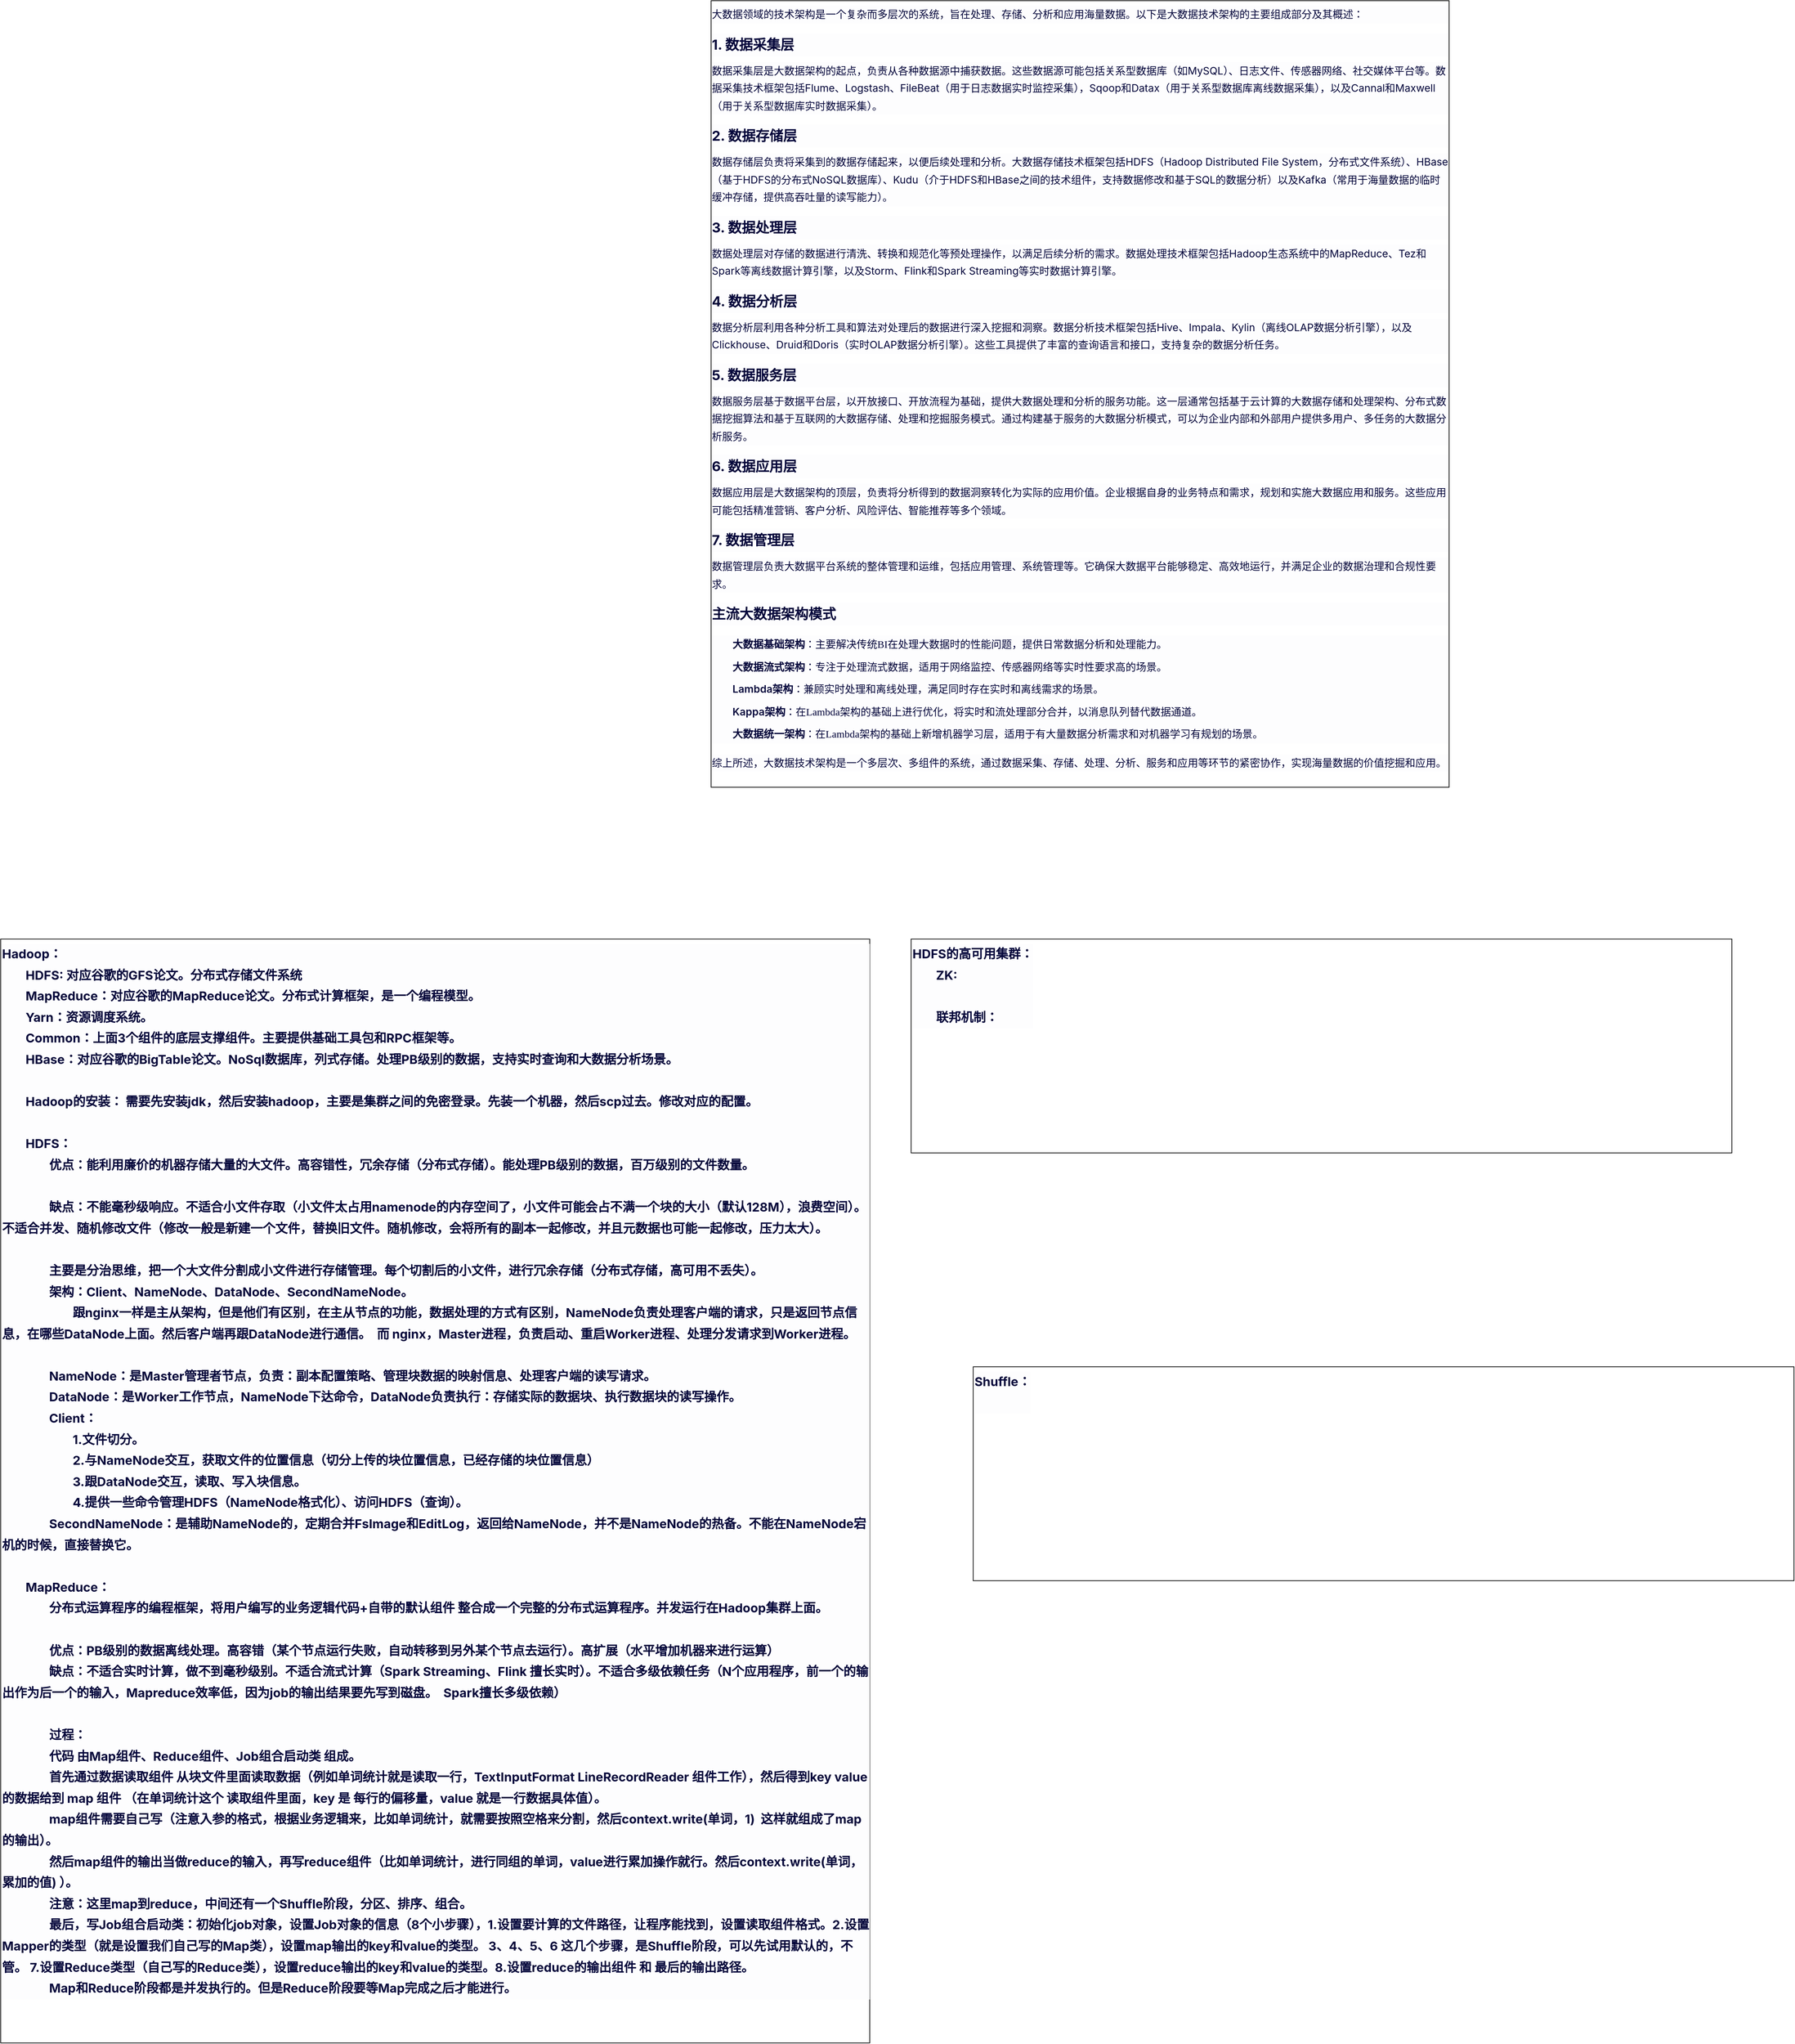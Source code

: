 <mxfile version="24.7.17">
  <diagram name="第 1 页" id="0rBMnEKZB1DXvPbBf1BA">
    <mxGraphModel dx="3703" dy="3404" grid="1" gridSize="10" guides="1" tooltips="1" connect="1" arrows="1" fold="1" page="1" pageScale="1" pageWidth="827" pageHeight="1169" math="0" shadow="0">
      <root>
        <mxCell id="0" />
        <mxCell id="1" parent="0" />
        <mxCell id="NmOkNvaQo3KXby8hcS97-1" value="HDFS、MapReduce、Hive、HBase的架构图、分布式架构" style="text;html=1;align=center;verticalAlign=middle;resizable=0;points=[];autosize=1;strokeColor=none;fillColor=none;" parent="1" vertex="1">
          <mxGeometry x="190" y="70" width="340" height="30" as="geometry" />
        </mxCell>
        <mxCell id="yQJ1g31yH6Kp3nqRSnxD-1" value="&lt;p style=&quot;box-sizing: border-box; padding: 0px; -webkit-font-smoothing: antialiased; list-style: none; margin: 0px; scrollbar-width: none; font-family: -apple-system, BlinkMacSystemFont, &amp;quot;Segoe UI&amp;quot;, Roboto, Ubuntu, &amp;quot;Helvetica Neue&amp;quot;, Helvetica, Arial, &amp;quot;PingFang SC&amp;quot;, &amp;quot;Hiragino Sans GB&amp;quot;, &amp;quot;Microsoft YaHei UI&amp;quot;, &amp;quot;Microsoft YaHei&amp;quot;, &amp;quot;Source Han Sans CN&amp;quot;, sans-serif, &amp;quot;Apple Color Emoji&amp;quot;, &amp;quot;Segoe UI Emoji&amp;quot;; font-size: 15px; line-height: 1.7; color: rgb(5, 7, 59); text-align: start; background-color: rgb(253, 253, 254);&quot; id=&quot;&quot;&gt;大数据领域的技术架构是一个复杂而多层次的系统，旨在处理、存储、分析和应用海量数据。以下是大数据技术架构的主要组成部分及其概述：&lt;/p&gt;&lt;h3 style=&quot;box-sizing: border-box; padding: 0px; -webkit-font-smoothing: antialiased; list-style: none; margin: 14px 0px 8px; scrollbar-width: none; font-family: -apple-system, BlinkMacSystemFont, &amp;quot;Segoe UI&amp;quot;, Roboto, Ubuntu, &amp;quot;Helvetica Neue&amp;quot;, Helvetica, Arial, &amp;quot;PingFang SC&amp;quot;, &amp;quot;Hiragino Sans GB&amp;quot;, &amp;quot;Microsoft YaHei UI&amp;quot;, &amp;quot;Microsoft YaHei&amp;quot;, &amp;quot;Source Han Sans CN&amp;quot;, sans-serif, &amp;quot;Apple Color Emoji&amp;quot;, &amp;quot;Segoe UI Emoji&amp;quot;; color: rgb(5, 7, 59); font-size: 20px; border: none; line-height: 1.7; text-align: start; background-color: rgb(253, 253, 254);&quot;&gt;1. 数据采集层&lt;/h3&gt;&lt;p style=&quot;box-sizing: border-box; padding: 0px; -webkit-font-smoothing: antialiased; list-style: none; margin: 0px; scrollbar-width: none; font-family: -apple-system, BlinkMacSystemFont, &amp;quot;Segoe UI&amp;quot;, Roboto, Ubuntu, &amp;quot;Helvetica Neue&amp;quot;, Helvetica, Arial, &amp;quot;PingFang SC&amp;quot;, &amp;quot;Hiragino Sans GB&amp;quot;, &amp;quot;Microsoft YaHei UI&amp;quot;, &amp;quot;Microsoft YaHei&amp;quot;, &amp;quot;Source Han Sans CN&amp;quot;, sans-serif, &amp;quot;Apple Color Emoji&amp;quot;, &amp;quot;Segoe UI Emoji&amp;quot;; font-size: 15px; line-height: 1.7; color: rgb(5, 7, 59); text-align: start; background-color: rgb(253, 253, 254);&quot; id=&quot;&quot;&gt;数据采集层是大数据架构的起点，负责从各种数据源中捕获数据。这些数据源可能包括关系型数据库（如MySQL）、日志文件、传感器网络、社交媒体平台等。数据采集技术框架包括Flume、Logstash、FileBeat（用于日志数据实时监控采集），Sqoop和Datax（用于关系型数据库离线数据采集），以及Cannal和Maxwell（用于关系型数据库实时数据采集）。&lt;/p&gt;&lt;h3 style=&quot;box-sizing: border-box; padding: 0px; -webkit-font-smoothing: antialiased; list-style: none; margin: 14px 0px 8px; scrollbar-width: none; font-family: -apple-system, BlinkMacSystemFont, &amp;quot;Segoe UI&amp;quot;, Roboto, Ubuntu, &amp;quot;Helvetica Neue&amp;quot;, Helvetica, Arial, &amp;quot;PingFang SC&amp;quot;, &amp;quot;Hiragino Sans GB&amp;quot;, &amp;quot;Microsoft YaHei UI&amp;quot;, &amp;quot;Microsoft YaHei&amp;quot;, &amp;quot;Source Han Sans CN&amp;quot;, sans-serif, &amp;quot;Apple Color Emoji&amp;quot;, &amp;quot;Segoe UI Emoji&amp;quot;; color: rgb(5, 7, 59); font-size: 20px; border: none; line-height: 1.7; text-align: start; background-color: rgb(253, 253, 254);&quot;&gt;2. 数据存储层&lt;/h3&gt;&lt;p style=&quot;box-sizing: border-box; padding: 0px; -webkit-font-smoothing: antialiased; list-style: none; margin: 0px; scrollbar-width: none; font-family: -apple-system, BlinkMacSystemFont, &amp;quot;Segoe UI&amp;quot;, Roboto, Ubuntu, &amp;quot;Helvetica Neue&amp;quot;, Helvetica, Arial, &amp;quot;PingFang SC&amp;quot;, &amp;quot;Hiragino Sans GB&amp;quot;, &amp;quot;Microsoft YaHei UI&amp;quot;, &amp;quot;Microsoft YaHei&amp;quot;, &amp;quot;Source Han Sans CN&amp;quot;, sans-serif, &amp;quot;Apple Color Emoji&amp;quot;, &amp;quot;Segoe UI Emoji&amp;quot;; font-size: 15px; line-height: 1.7; color: rgb(5, 7, 59); text-align: start; background-color: rgb(253, 253, 254);&quot; id=&quot;&quot;&gt;数据存储层负责将采集到的数据存储起来，以便后续处理和分析。大数据存储技术框架包括HDFS（Hadoop Distributed File System，分布式文件系统）、HBase（基于HDFS的分布式NoSQL数据库）、Kudu（介于HDFS和HBase之间的技术组件，支持数据修改和基于SQL的数据分析）以及Kafka（常用于海量数据的临时缓冲存储，提供高吞吐量的读写能力）。&lt;/p&gt;&lt;h3 style=&quot;box-sizing: border-box; padding: 0px; -webkit-font-smoothing: antialiased; list-style: none; margin: 14px 0px 8px; scrollbar-width: none; font-family: -apple-system, BlinkMacSystemFont, &amp;quot;Segoe UI&amp;quot;, Roboto, Ubuntu, &amp;quot;Helvetica Neue&amp;quot;, Helvetica, Arial, &amp;quot;PingFang SC&amp;quot;, &amp;quot;Hiragino Sans GB&amp;quot;, &amp;quot;Microsoft YaHei UI&amp;quot;, &amp;quot;Microsoft YaHei&amp;quot;, &amp;quot;Source Han Sans CN&amp;quot;, sans-serif, &amp;quot;Apple Color Emoji&amp;quot;, &amp;quot;Segoe UI Emoji&amp;quot;; color: rgb(5, 7, 59); font-size: 20px; border: none; line-height: 1.7; text-align: start; background-color: rgb(253, 253, 254);&quot;&gt;3. 数据处理层&lt;/h3&gt;&lt;p style=&quot;box-sizing: border-box; padding: 0px; -webkit-font-smoothing: antialiased; list-style: none; margin: 0px; scrollbar-width: none; font-family: -apple-system, BlinkMacSystemFont, &amp;quot;Segoe UI&amp;quot;, Roboto, Ubuntu, &amp;quot;Helvetica Neue&amp;quot;, Helvetica, Arial, &amp;quot;PingFang SC&amp;quot;, &amp;quot;Hiragino Sans GB&amp;quot;, &amp;quot;Microsoft YaHei UI&amp;quot;, &amp;quot;Microsoft YaHei&amp;quot;, &amp;quot;Source Han Sans CN&amp;quot;, sans-serif, &amp;quot;Apple Color Emoji&amp;quot;, &amp;quot;Segoe UI Emoji&amp;quot;; font-size: 15px; line-height: 1.7; color: rgb(5, 7, 59); text-align: start; background-color: rgb(253, 253, 254);&quot; id=&quot;&quot;&gt;数据处理层对存储的数据进行清洗、转换和规范化等预处理操作，以满足后续分析的需求。数据处理技术框架包括Hadoop生态系统中的MapReduce、Tez和Spark等离线数据计算引擎，以及Storm、Flink和Spark Streaming等实时数据计算引擎。&lt;/p&gt;&lt;h3 style=&quot;box-sizing: border-box; padding: 0px; -webkit-font-smoothing: antialiased; list-style: none; margin: 14px 0px 8px; scrollbar-width: none; font-family: -apple-system, BlinkMacSystemFont, &amp;quot;Segoe UI&amp;quot;, Roboto, Ubuntu, &amp;quot;Helvetica Neue&amp;quot;, Helvetica, Arial, &amp;quot;PingFang SC&amp;quot;, &amp;quot;Hiragino Sans GB&amp;quot;, &amp;quot;Microsoft YaHei UI&amp;quot;, &amp;quot;Microsoft YaHei&amp;quot;, &amp;quot;Source Han Sans CN&amp;quot;, sans-serif, &amp;quot;Apple Color Emoji&amp;quot;, &amp;quot;Segoe UI Emoji&amp;quot;; color: rgb(5, 7, 59); font-size: 20px; border: none; line-height: 1.7; text-align: start; background-color: rgb(253, 253, 254);&quot;&gt;4. 数据分析层&lt;/h3&gt;&lt;p style=&quot;box-sizing: border-box; padding: 0px; -webkit-font-smoothing: antialiased; list-style: none; margin: 0px; scrollbar-width: none; font-family: -apple-system, BlinkMacSystemFont, &amp;quot;Segoe UI&amp;quot;, Roboto, Ubuntu, &amp;quot;Helvetica Neue&amp;quot;, Helvetica, Arial, &amp;quot;PingFang SC&amp;quot;, &amp;quot;Hiragino Sans GB&amp;quot;, &amp;quot;Microsoft YaHei UI&amp;quot;, &amp;quot;Microsoft YaHei&amp;quot;, &amp;quot;Source Han Sans CN&amp;quot;, sans-serif, &amp;quot;Apple Color Emoji&amp;quot;, &amp;quot;Segoe UI Emoji&amp;quot;; font-size: 15px; line-height: 1.7; color: rgb(5, 7, 59); text-align: start; background-color: rgb(253, 253, 254);&quot; id=&quot;&quot;&gt;数据分析层利用各种分析工具和算法对处理后的数据进行深入挖掘和洞察。数据分析技术框架包括Hive、Impala、Kylin（离线OLAP数据分析引擎），以及Clickhouse、Druid和Doris（实时OLAP数据分析引擎）。这些工具提供了丰富的查询语言和接口，支持复杂的数据分析任务。&lt;/p&gt;&lt;h3 style=&quot;box-sizing: border-box; padding: 0px; -webkit-font-smoothing: antialiased; list-style: none; margin: 14px 0px 8px; scrollbar-width: none; font-family: -apple-system, BlinkMacSystemFont, &amp;quot;Segoe UI&amp;quot;, Roboto, Ubuntu, &amp;quot;Helvetica Neue&amp;quot;, Helvetica, Arial, &amp;quot;PingFang SC&amp;quot;, &amp;quot;Hiragino Sans GB&amp;quot;, &amp;quot;Microsoft YaHei UI&amp;quot;, &amp;quot;Microsoft YaHei&amp;quot;, &amp;quot;Source Han Sans CN&amp;quot;, sans-serif, &amp;quot;Apple Color Emoji&amp;quot;, &amp;quot;Segoe UI Emoji&amp;quot;; color: rgb(5, 7, 59); font-size: 20px; border: none; line-height: 1.7; text-align: start; background-color: rgb(253, 253, 254);&quot;&gt;5. 数据服务层&lt;/h3&gt;&lt;p style=&quot;box-sizing: border-box; padding: 0px; -webkit-font-smoothing: antialiased; list-style: none; margin: 0px; scrollbar-width: none; font-family: -apple-system, BlinkMacSystemFont, &amp;quot;Segoe UI&amp;quot;, Roboto, Ubuntu, &amp;quot;Helvetica Neue&amp;quot;, Helvetica, Arial, &amp;quot;PingFang SC&amp;quot;, &amp;quot;Hiragino Sans GB&amp;quot;, &amp;quot;Microsoft YaHei UI&amp;quot;, &amp;quot;Microsoft YaHei&amp;quot;, &amp;quot;Source Han Sans CN&amp;quot;, sans-serif, &amp;quot;Apple Color Emoji&amp;quot;, &amp;quot;Segoe UI Emoji&amp;quot;; font-size: 15px; line-height: 1.7; color: rgb(5, 7, 59); text-align: start; background-color: rgb(253, 253, 254);&quot; id=&quot;&quot;&gt;数据服务层基于数据平台层，以开放接口、开放流程为基础，提供大数据处理和分析的服务功能。这一层通常包括基于云计算的大数据存储和处理架构、分布式数据挖掘算法和基于互联网的大数据存储、处理和挖掘服务模式。通过构建基于服务的大数据分析模式，可以为企业内部和外部用户提供多用户、多任务的大数据分析服务。&lt;/p&gt;&lt;h3 style=&quot;box-sizing: border-box; padding: 0px; -webkit-font-smoothing: antialiased; list-style: none; margin: 14px 0px 8px; scrollbar-width: none; font-family: -apple-system, BlinkMacSystemFont, &amp;quot;Segoe UI&amp;quot;, Roboto, Ubuntu, &amp;quot;Helvetica Neue&amp;quot;, Helvetica, Arial, &amp;quot;PingFang SC&amp;quot;, &amp;quot;Hiragino Sans GB&amp;quot;, &amp;quot;Microsoft YaHei UI&amp;quot;, &amp;quot;Microsoft YaHei&amp;quot;, &amp;quot;Source Han Sans CN&amp;quot;, sans-serif, &amp;quot;Apple Color Emoji&amp;quot;, &amp;quot;Segoe UI Emoji&amp;quot;; color: rgb(5, 7, 59); font-size: 20px; border: none; line-height: 1.7; text-align: start; background-color: rgb(253, 253, 254);&quot;&gt;6. 数据应用层&lt;/h3&gt;&lt;p style=&quot;box-sizing: border-box; padding: 0px; -webkit-font-smoothing: antialiased; list-style: none; margin: 0px; scrollbar-width: none; font-family: -apple-system, BlinkMacSystemFont, &amp;quot;Segoe UI&amp;quot;, Roboto, Ubuntu, &amp;quot;Helvetica Neue&amp;quot;, Helvetica, Arial, &amp;quot;PingFang SC&amp;quot;, &amp;quot;Hiragino Sans GB&amp;quot;, &amp;quot;Microsoft YaHei UI&amp;quot;, &amp;quot;Microsoft YaHei&amp;quot;, &amp;quot;Source Han Sans CN&amp;quot;, sans-serif, &amp;quot;Apple Color Emoji&amp;quot;, &amp;quot;Segoe UI Emoji&amp;quot;; font-size: 15px; line-height: 1.7; color: rgb(5, 7, 59); text-align: start; background-color: rgb(253, 253, 254);&quot; id=&quot;&quot;&gt;数据应用层是大数据架构的顶层，负责将分析得到的数据洞察转化为实际的应用价值。企业根据自身的业务特点和需求，规划和实施大数据应用和服务。这些应用可能包括精准营销、客户分析、风险评估、智能推荐等多个领域。&lt;/p&gt;&lt;h3 style=&quot;box-sizing: border-box; padding: 0px; -webkit-font-smoothing: antialiased; list-style: none; margin: 14px 0px 8px; scrollbar-width: none; font-family: -apple-system, BlinkMacSystemFont, &amp;quot;Segoe UI&amp;quot;, Roboto, Ubuntu, &amp;quot;Helvetica Neue&amp;quot;, Helvetica, Arial, &amp;quot;PingFang SC&amp;quot;, &amp;quot;Hiragino Sans GB&amp;quot;, &amp;quot;Microsoft YaHei UI&amp;quot;, &amp;quot;Microsoft YaHei&amp;quot;, &amp;quot;Source Han Sans CN&amp;quot;, sans-serif, &amp;quot;Apple Color Emoji&amp;quot;, &amp;quot;Segoe UI Emoji&amp;quot;; color: rgb(5, 7, 59); font-size: 20px; border: none; line-height: 1.7; text-align: start; background-color: rgb(253, 253, 254);&quot;&gt;7. 数据管理层&lt;/h3&gt;&lt;p style=&quot;box-sizing: border-box; padding: 0px; -webkit-font-smoothing: antialiased; list-style: none; margin: 0px; scrollbar-width: none; font-family: -apple-system, BlinkMacSystemFont, &amp;quot;Segoe UI&amp;quot;, Roboto, Ubuntu, &amp;quot;Helvetica Neue&amp;quot;, Helvetica, Arial, &amp;quot;PingFang SC&amp;quot;, &amp;quot;Hiragino Sans GB&amp;quot;, &amp;quot;Microsoft YaHei UI&amp;quot;, &amp;quot;Microsoft YaHei&amp;quot;, &amp;quot;Source Han Sans CN&amp;quot;, sans-serif, &amp;quot;Apple Color Emoji&amp;quot;, &amp;quot;Segoe UI Emoji&amp;quot;; font-size: 15px; line-height: 1.7; color: rgb(5, 7, 59); text-align: start; background-color: rgb(253, 253, 254);&quot; id=&quot;&quot;&gt;数据管理层负责大数据平台系统的整体管理和运维，包括应用管理、系统管理等。它确保大数据平台能够稳定、高效地运行，并满足企业的数据治理和合规性要求。&lt;/p&gt;&lt;h3 style=&quot;box-sizing: border-box; padding: 0px; -webkit-font-smoothing: antialiased; list-style: none; margin: 14px 0px 8px; scrollbar-width: none; font-family: -apple-system, BlinkMacSystemFont, &amp;quot;Segoe UI&amp;quot;, Roboto, Ubuntu, &amp;quot;Helvetica Neue&amp;quot;, Helvetica, Arial, &amp;quot;PingFang SC&amp;quot;, &amp;quot;Hiragino Sans GB&amp;quot;, &amp;quot;Microsoft YaHei UI&amp;quot;, &amp;quot;Microsoft YaHei&amp;quot;, &amp;quot;Source Han Sans CN&amp;quot;, sans-serif, &amp;quot;Apple Color Emoji&amp;quot;, &amp;quot;Segoe UI Emoji&amp;quot;; color: rgb(5, 7, 59); font-size: 20px; border: none; line-height: 1.7; text-align: start; background-color: rgb(253, 253, 254);&quot;&gt;主流大数据架构模式&lt;/h3&gt;&lt;ul style=&quot;box-sizing: border-box; padding: 0px 0px 0px 30px; -webkit-font-smoothing: antialiased; list-style-position: outside; list-style-image: none; margin: 14px 0px 1em; scrollbar-width: none; font-family: -apple-system, BlinkMacSystemFont, &amp;quot;Segoe UI&amp;quot;, Roboto, Ubuntu, &amp;quot;Helvetica Neue&amp;quot;, Helvetica, Arial, &amp;quot;PingFang SC&amp;quot;, &amp;quot;Hiragino Sans GB&amp;quot;, &amp;quot;Microsoft YaHei UI&amp;quot;, &amp;quot;Microsoft YaHei&amp;quot;, &amp;quot;Source Han Sans CN&amp;quot;, sans-serif, &amp;quot;Apple Color Emoji&amp;quot;, &amp;quot;Segoe UI Emoji&amp;quot;; font-size: 15px; line-height: 1.7; color: rgb(5, 7, 59); text-align: start; background-color: rgb(253, 253, 254);&quot;&gt;&lt;li style=&quot;box-sizing: border-box; padding: 0px; -webkit-font-smoothing: antialiased; list-style: none; margin: 0px; scrollbar-width: none; font-family: PingFang-SC-Regular; line-height: 1.7; position: relative;&quot;&gt;&lt;span style=&quot;box-sizing: border-box; padding: 0px; -webkit-font-smoothing: antialiased; list-style: none; margin: 0px; scrollbar-width: none; font-family: -apple-system, BlinkMacSystemFont, &amp;quot;Segoe UI&amp;quot;, Roboto, Ubuntu, &amp;quot;Helvetica Neue&amp;quot;, Helvetica, Arial, &amp;quot;PingFang SC&amp;quot;, &amp;quot;Hiragino Sans GB&amp;quot;, &amp;quot;Microsoft YaHei UI&amp;quot;, &amp;quot;Microsoft YaHei&amp;quot;, &amp;quot;Source Han Sans CN&amp;quot;, sans-serif, &amp;quot;Apple Color Emoji&amp;quot;, &amp;quot;Segoe UI Emoji&amp;quot; !important; font-weight: 600;&quot;&gt;大数据基础架构&lt;/span&gt;：主要解决传统BI在处理大数据时的性能问题，提供日常数据分析和处理能力。&lt;/li&gt;&lt;li style=&quot;box-sizing: border-box; padding: 0px; -webkit-font-smoothing: antialiased; list-style: none; margin: 6px 0px 0px; scrollbar-width: none; font-family: PingFang-SC-Regular; line-height: 1.7; position: relative;&quot;&gt;&lt;span style=&quot;box-sizing: border-box; padding: 0px; -webkit-font-smoothing: antialiased; list-style: none; margin: 0px; scrollbar-width: none; font-family: -apple-system, BlinkMacSystemFont, &amp;quot;Segoe UI&amp;quot;, Roboto, Ubuntu, &amp;quot;Helvetica Neue&amp;quot;, Helvetica, Arial, &amp;quot;PingFang SC&amp;quot;, &amp;quot;Hiragino Sans GB&amp;quot;, &amp;quot;Microsoft YaHei UI&amp;quot;, &amp;quot;Microsoft YaHei&amp;quot;, &amp;quot;Source Han Sans CN&amp;quot;, sans-serif, &amp;quot;Apple Color Emoji&amp;quot;, &amp;quot;Segoe UI Emoji&amp;quot; !important; font-weight: 600;&quot;&gt;大数据流式架构&lt;/span&gt;：专注于处理流式数据，适用于网络监控、传感器网络等实时性要求高的场景。&lt;/li&gt;&lt;li style=&quot;box-sizing: border-box; padding: 0px; -webkit-font-smoothing: antialiased; list-style: none; margin: 6px 0px 0px; scrollbar-width: none; font-family: PingFang-SC-Regular; line-height: 1.7; position: relative;&quot;&gt;&lt;span style=&quot;box-sizing: border-box; padding: 0px; -webkit-font-smoothing: antialiased; list-style: none; margin: 0px; scrollbar-width: none; font-family: -apple-system, BlinkMacSystemFont, &amp;quot;Segoe UI&amp;quot;, Roboto, Ubuntu, &amp;quot;Helvetica Neue&amp;quot;, Helvetica, Arial, &amp;quot;PingFang SC&amp;quot;, &amp;quot;Hiragino Sans GB&amp;quot;, &amp;quot;Microsoft YaHei UI&amp;quot;, &amp;quot;Microsoft YaHei&amp;quot;, &amp;quot;Source Han Sans CN&amp;quot;, sans-serif, &amp;quot;Apple Color Emoji&amp;quot;, &amp;quot;Segoe UI Emoji&amp;quot; !important; font-weight: 600;&quot;&gt;Lambda架构&lt;/span&gt;：兼顾实时处理和离线处理，满足同时存在实时和离线需求的场景。&lt;/li&gt;&lt;li style=&quot;box-sizing: border-box; padding: 0px; -webkit-font-smoothing: antialiased; list-style: none; margin: 6px 0px 0px; scrollbar-width: none; font-family: PingFang-SC-Regular; line-height: 1.7; position: relative;&quot;&gt;&lt;span style=&quot;box-sizing: border-box; padding: 0px; -webkit-font-smoothing: antialiased; list-style: none; margin: 0px; scrollbar-width: none; font-family: -apple-system, BlinkMacSystemFont, &amp;quot;Segoe UI&amp;quot;, Roboto, Ubuntu, &amp;quot;Helvetica Neue&amp;quot;, Helvetica, Arial, &amp;quot;PingFang SC&amp;quot;, &amp;quot;Hiragino Sans GB&amp;quot;, &amp;quot;Microsoft YaHei UI&amp;quot;, &amp;quot;Microsoft YaHei&amp;quot;, &amp;quot;Source Han Sans CN&amp;quot;, sans-serif, &amp;quot;Apple Color Emoji&amp;quot;, &amp;quot;Segoe UI Emoji&amp;quot; !important; font-weight: 600;&quot;&gt;Kappa架构&lt;/span&gt;：在Lambda架构的基础上进行优化，将实时和流处理部分合并，以消息队列替代数据通道。&lt;/li&gt;&lt;li style=&quot;box-sizing: border-box; padding: 0px; -webkit-font-smoothing: antialiased; list-style: none; margin: 6px 0px 0px; scrollbar-width: none; font-family: PingFang-SC-Regular; line-height: 1.7; position: relative;&quot;&gt;&lt;span style=&quot;box-sizing: border-box; padding: 0px; -webkit-font-smoothing: antialiased; list-style: none; margin: 0px; scrollbar-width: none; font-family: -apple-system, BlinkMacSystemFont, &amp;quot;Segoe UI&amp;quot;, Roboto, Ubuntu, &amp;quot;Helvetica Neue&amp;quot;, Helvetica, Arial, &amp;quot;PingFang SC&amp;quot;, &amp;quot;Hiragino Sans GB&amp;quot;, &amp;quot;Microsoft YaHei UI&amp;quot;, &amp;quot;Microsoft YaHei&amp;quot;, &amp;quot;Source Han Sans CN&amp;quot;, sans-serif, &amp;quot;Apple Color Emoji&amp;quot;, &amp;quot;Segoe UI Emoji&amp;quot; !important; font-weight: 600;&quot;&gt;大数据统一架构&lt;/span&gt;：在Lambda架构的基础上新增机器学习层，适用于有大量数据分析需求和对机器学习有规划的场景。&lt;/li&gt;&lt;/ul&gt;&lt;p style=&quot;box-sizing: border-box; padding: 0px; -webkit-font-smoothing: antialiased; list-style: none; margin: 14px 0px 0px; scrollbar-width: none; font-family: -apple-system, BlinkMacSystemFont, &amp;quot;Segoe UI&amp;quot;, Roboto, Ubuntu, &amp;quot;Helvetica Neue&amp;quot;, Helvetica, Arial, &amp;quot;PingFang SC&amp;quot;, &amp;quot;Hiragino Sans GB&amp;quot;, &amp;quot;Microsoft YaHei UI&amp;quot;, &amp;quot;Microsoft YaHei&amp;quot;, &amp;quot;Source Han Sans CN&amp;quot;, sans-serif, &amp;quot;Apple Color Emoji&amp;quot;, &amp;quot;Segoe UI Emoji&amp;quot;; font-size: 15px; line-height: 1.7; color: rgb(5, 7, 59); text-align: start; background-color: rgb(253, 253, 254);&quot; id=&quot;&quot;&gt;综上所述，大数据技术架构是一个多层次、多组件的系统，通过数据采集、存储、处理、分析、服务和应用等环节的紧密协作，实现海量数据的价值挖掘和应用。&lt;/p&gt;" style="rounded=0;whiteSpace=wrap;html=1;verticalAlign=top;" parent="1" vertex="1">
          <mxGeometry x="-420" y="-1330" width="1070" height="1140" as="geometry" />
        </mxCell>
        <mxCell id="T6KM5moOXORHlqcl0B6T-1" value="&lt;p style=&quot;box-sizing: border-box; padding: 0px; -webkit-font-smoothing: antialiased; list-style: none; margin: 0px; scrollbar-width: none; font-family: -apple-system, BlinkMacSystemFont, &amp;quot;Segoe UI&amp;quot;, Roboto, Ubuntu, &amp;quot;Helvetica Neue&amp;quot;, Helvetica, Arial, &amp;quot;PingFang SC&amp;quot;, &amp;quot;Hiragino Sans GB&amp;quot;, &amp;quot;Microsoft YaHei UI&amp;quot;, &amp;quot;Microsoft YaHei&amp;quot;, &amp;quot;Source Han Sans CN&amp;quot;, sans-serif, &amp;quot;Apple Color Emoji&amp;quot;, &amp;quot;Segoe UI Emoji&amp;quot;; font-size: 18px; line-height: 1.7; color: rgb(5, 7, 59); background-color: rgb(253, 253, 254);&quot; id=&quot;&quot;&gt;Hadoop：&lt;/p&gt;&lt;p style=&quot;box-sizing: border-box; padding: 0px; -webkit-font-smoothing: antialiased; list-style: none; margin: 0px; scrollbar-width: none; font-family: -apple-system, BlinkMacSystemFont, &amp;quot;Segoe UI&amp;quot;, Roboto, Ubuntu, &amp;quot;Helvetica Neue&amp;quot;, Helvetica, Arial, &amp;quot;PingFang SC&amp;quot;, &amp;quot;Hiragino Sans GB&amp;quot;, &amp;quot;Microsoft YaHei UI&amp;quot;, &amp;quot;Microsoft YaHei&amp;quot;, &amp;quot;Source Han Sans CN&amp;quot;, sans-serif, &amp;quot;Apple Color Emoji&amp;quot;, &amp;quot;Segoe UI Emoji&amp;quot;; font-size: 18px; line-height: 1.7; color: rgb(5, 7, 59); background-color: rgb(253, 253, 254);&quot; id=&quot;&quot;&gt;&lt;span style=&quot;white-space: pre;&quot;&gt;&#x9;&lt;/span&gt;HDFS: 对应谷歌的GFS论文。分布式存储文件系统&lt;br&gt;&lt;/p&gt;&lt;p style=&quot;box-sizing: border-box; padding: 0px; -webkit-font-smoothing: antialiased; list-style: none; margin: 0px; scrollbar-width: none; font-family: -apple-system, BlinkMacSystemFont, &amp;quot;Segoe UI&amp;quot;, Roboto, Ubuntu, &amp;quot;Helvetica Neue&amp;quot;, Helvetica, Arial, &amp;quot;PingFang SC&amp;quot;, &amp;quot;Hiragino Sans GB&amp;quot;, &amp;quot;Microsoft YaHei UI&amp;quot;, &amp;quot;Microsoft YaHei&amp;quot;, &amp;quot;Source Han Sans CN&amp;quot;, sans-serif, &amp;quot;Apple Color Emoji&amp;quot;, &amp;quot;Segoe UI Emoji&amp;quot;; font-size: 18px; line-height: 1.7; color: rgb(5, 7, 59); background-color: rgb(253, 253, 254);&quot; id=&quot;&quot;&gt;&lt;span style=&quot;white-space: pre;&quot;&gt;&#x9;&lt;/span&gt;MapReduce：对应谷歌的MapReduce论文。分布式计算框架，是一个编程模型。&lt;br&gt;&lt;/p&gt;&lt;p style=&quot;box-sizing: border-box; padding: 0px; -webkit-font-smoothing: antialiased; list-style: none; margin: 0px; scrollbar-width: none; font-family: -apple-system, BlinkMacSystemFont, &amp;quot;Segoe UI&amp;quot;, Roboto, Ubuntu, &amp;quot;Helvetica Neue&amp;quot;, Helvetica, Arial, &amp;quot;PingFang SC&amp;quot;, &amp;quot;Hiragino Sans GB&amp;quot;, &amp;quot;Microsoft YaHei UI&amp;quot;, &amp;quot;Microsoft YaHei&amp;quot;, &amp;quot;Source Han Sans CN&amp;quot;, sans-serif, &amp;quot;Apple Color Emoji&amp;quot;, &amp;quot;Segoe UI Emoji&amp;quot;; font-size: 18px; line-height: 1.7; color: rgb(5, 7, 59); background-color: rgb(253, 253, 254);&quot; id=&quot;&quot;&gt;&lt;span style=&quot;white-space: pre;&quot;&gt;&#x9;&lt;/span&gt;Yarn：资源调度系统。&lt;br&gt;&lt;/p&gt;&lt;p style=&quot;box-sizing: border-box; padding: 0px; -webkit-font-smoothing: antialiased; list-style: none; margin: 0px; scrollbar-width: none; font-family: -apple-system, BlinkMacSystemFont, &amp;quot;Segoe UI&amp;quot;, Roboto, Ubuntu, &amp;quot;Helvetica Neue&amp;quot;, Helvetica, Arial, &amp;quot;PingFang SC&amp;quot;, &amp;quot;Hiragino Sans GB&amp;quot;, &amp;quot;Microsoft YaHei UI&amp;quot;, &amp;quot;Microsoft YaHei&amp;quot;, &amp;quot;Source Han Sans CN&amp;quot;, sans-serif, &amp;quot;Apple Color Emoji&amp;quot;, &amp;quot;Segoe UI Emoji&amp;quot;; font-size: 18px; line-height: 1.7; color: rgb(5, 7, 59); background-color: rgb(253, 253, 254);&quot; id=&quot;&quot;&gt;&lt;span style=&quot;white-space: pre;&quot;&gt;&#x9;&lt;/span&gt;Common：上面3个组件的底层支撑组件。主要提供基础工具包和RPC框架等。&lt;br&gt;&lt;/p&gt;&lt;p style=&quot;box-sizing: border-box; padding: 0px; -webkit-font-smoothing: antialiased; list-style: none; margin: 0px; scrollbar-width: none; font-family: -apple-system, BlinkMacSystemFont, &amp;quot;Segoe UI&amp;quot;, Roboto, Ubuntu, &amp;quot;Helvetica Neue&amp;quot;, Helvetica, Arial, &amp;quot;PingFang SC&amp;quot;, &amp;quot;Hiragino Sans GB&amp;quot;, &amp;quot;Microsoft YaHei UI&amp;quot;, &amp;quot;Microsoft YaHei&amp;quot;, &amp;quot;Source Han Sans CN&amp;quot;, sans-serif, &amp;quot;Apple Color Emoji&amp;quot;, &amp;quot;Segoe UI Emoji&amp;quot;; font-size: 18px; line-height: 1.7; color: rgb(5, 7, 59); background-color: rgb(253, 253, 254);&quot; id=&quot;&quot;&gt;&lt;span style=&quot;white-space: pre;&quot;&gt;&#x9;&lt;/span&gt;HBase：对应谷歌的BigTable论文。NoSql数据库，列式存储。处理PB级别的数据，支持实时查询和大数据分析场景。&lt;br&gt;&lt;/p&gt;&lt;p style=&quot;box-sizing: border-box; padding: 0px; -webkit-font-smoothing: antialiased; list-style: none; margin: 0px; scrollbar-width: none; font-family: -apple-system, BlinkMacSystemFont, &amp;quot;Segoe UI&amp;quot;, Roboto, Ubuntu, &amp;quot;Helvetica Neue&amp;quot;, Helvetica, Arial, &amp;quot;PingFang SC&amp;quot;, &amp;quot;Hiragino Sans GB&amp;quot;, &amp;quot;Microsoft YaHei UI&amp;quot;, &amp;quot;Microsoft YaHei&amp;quot;, &amp;quot;Source Han Sans CN&amp;quot;, sans-serif, &amp;quot;Apple Color Emoji&amp;quot;, &amp;quot;Segoe UI Emoji&amp;quot;; font-size: 18px; line-height: 1.7; color: rgb(5, 7, 59); background-color: rgb(253, 253, 254);&quot; id=&quot;&quot;&gt;&lt;br&gt;&lt;/p&gt;&lt;p style=&quot;box-sizing: border-box; padding: 0px; -webkit-font-smoothing: antialiased; list-style: none; margin: 0px; scrollbar-width: none; font-family: -apple-system, BlinkMacSystemFont, &amp;quot;Segoe UI&amp;quot;, Roboto, Ubuntu, &amp;quot;Helvetica Neue&amp;quot;, Helvetica, Arial, &amp;quot;PingFang SC&amp;quot;, &amp;quot;Hiragino Sans GB&amp;quot;, &amp;quot;Microsoft YaHei UI&amp;quot;, &amp;quot;Microsoft YaHei&amp;quot;, &amp;quot;Source Han Sans CN&amp;quot;, sans-serif, &amp;quot;Apple Color Emoji&amp;quot;, &amp;quot;Segoe UI Emoji&amp;quot;; font-size: 18px; line-height: 1.7; color: rgb(5, 7, 59); background-color: rgb(253, 253, 254);&quot; id=&quot;&quot;&gt;&lt;span style=&quot;white-space: pre;&quot;&gt;&#x9;&lt;/span&gt;Hadoop的安装： 需要先安装jdk，然后安装hadoop，主要是集群之间的免密登录。先装一个机器，然后scp过去。修改对应的配置。&lt;br&gt;&lt;/p&gt;&lt;p style=&quot;box-sizing: border-box; padding: 0px; -webkit-font-smoothing: antialiased; list-style: none; margin: 0px; scrollbar-width: none; font-family: -apple-system, BlinkMacSystemFont, &amp;quot;Segoe UI&amp;quot;, Roboto, Ubuntu, &amp;quot;Helvetica Neue&amp;quot;, Helvetica, Arial, &amp;quot;PingFang SC&amp;quot;, &amp;quot;Hiragino Sans GB&amp;quot;, &amp;quot;Microsoft YaHei UI&amp;quot;, &amp;quot;Microsoft YaHei&amp;quot;, &amp;quot;Source Han Sans CN&amp;quot;, sans-serif, &amp;quot;Apple Color Emoji&amp;quot;, &amp;quot;Segoe UI Emoji&amp;quot;; font-size: 18px; line-height: 1.7; color: rgb(5, 7, 59); background-color: rgb(253, 253, 254);&quot; id=&quot;&quot;&gt;&lt;span style=&quot;white-space: pre;&quot;&gt;&#x9;&lt;/span&gt;&lt;br&gt;&lt;/p&gt;&lt;p style=&quot;box-sizing: border-box; padding: 0px; -webkit-font-smoothing: antialiased; list-style: none; margin: 0px; scrollbar-width: none; font-family: -apple-system, BlinkMacSystemFont, &amp;quot;Segoe UI&amp;quot;, Roboto, Ubuntu, &amp;quot;Helvetica Neue&amp;quot;, Helvetica, Arial, &amp;quot;PingFang SC&amp;quot;, &amp;quot;Hiragino Sans GB&amp;quot;, &amp;quot;Microsoft YaHei UI&amp;quot;, &amp;quot;Microsoft YaHei&amp;quot;, &amp;quot;Source Han Sans CN&amp;quot;, sans-serif, &amp;quot;Apple Color Emoji&amp;quot;, &amp;quot;Segoe UI Emoji&amp;quot;; font-size: 18px; line-height: 1.7; color: rgb(5, 7, 59); background-color: rgb(253, 253, 254);&quot; id=&quot;&quot;&gt;&lt;span style=&quot;white-space: pre;&quot;&gt;&#x9;&lt;/span&gt;HDFS：&lt;br&gt;&lt;/p&gt;&lt;p style=&quot;box-sizing: border-box; padding: 0px; -webkit-font-smoothing: antialiased; list-style: none; margin: 0px; scrollbar-width: none; font-family: -apple-system, BlinkMacSystemFont, &amp;quot;Segoe UI&amp;quot;, Roboto, Ubuntu, &amp;quot;Helvetica Neue&amp;quot;, Helvetica, Arial, &amp;quot;PingFang SC&amp;quot;, &amp;quot;Hiragino Sans GB&amp;quot;, &amp;quot;Microsoft YaHei UI&amp;quot;, &amp;quot;Microsoft YaHei&amp;quot;, &amp;quot;Source Han Sans CN&amp;quot;, sans-serif, &amp;quot;Apple Color Emoji&amp;quot;, &amp;quot;Segoe UI Emoji&amp;quot;; font-size: 18px; line-height: 1.7; color: rgb(5, 7, 59); background-color: rgb(253, 253, 254);&quot; id=&quot;&quot;&gt;&lt;span style=&quot;white-space: pre;&quot;&gt;&#x9;&lt;/span&gt;&lt;span style=&quot;white-space: pre;&quot;&gt;&#x9;&lt;/span&gt;优点：能利用廉价的机器存储大量的大文件。高容错性，冗余存储（分布式存储）。能处理PB级别的数据，百万级别的文件数量。&lt;br&gt;&lt;/p&gt;&lt;p style=&quot;box-sizing: border-box; padding: 0px; -webkit-font-smoothing: antialiased; list-style: none; margin: 0px; scrollbar-width: none; font-family: -apple-system, BlinkMacSystemFont, &amp;quot;Segoe UI&amp;quot;, Roboto, Ubuntu, &amp;quot;Helvetica Neue&amp;quot;, Helvetica, Arial, &amp;quot;PingFang SC&amp;quot;, &amp;quot;Hiragino Sans GB&amp;quot;, &amp;quot;Microsoft YaHei UI&amp;quot;, &amp;quot;Microsoft YaHei&amp;quot;, &amp;quot;Source Han Sans CN&amp;quot;, sans-serif, &amp;quot;Apple Color Emoji&amp;quot;, &amp;quot;Segoe UI Emoji&amp;quot;; font-size: 18px; line-height: 1.7; color: rgb(5, 7, 59); background-color: rgb(253, 253, 254);&quot; id=&quot;&quot;&gt;&lt;span style=&quot;white-space: pre;&quot;&gt;&#x9;&lt;/span&gt;&lt;span style=&quot;white-space: pre;&quot;&gt;&#x9;&lt;/span&gt;&lt;br&gt;&lt;/p&gt;&lt;p style=&quot;box-sizing: border-box; padding: 0px; -webkit-font-smoothing: antialiased; list-style: none; margin: 0px; scrollbar-width: none; font-family: -apple-system, BlinkMacSystemFont, &amp;quot;Segoe UI&amp;quot;, Roboto, Ubuntu, &amp;quot;Helvetica Neue&amp;quot;, Helvetica, Arial, &amp;quot;PingFang SC&amp;quot;, &amp;quot;Hiragino Sans GB&amp;quot;, &amp;quot;Microsoft YaHei UI&amp;quot;, &amp;quot;Microsoft YaHei&amp;quot;, &amp;quot;Source Han Sans CN&amp;quot;, sans-serif, &amp;quot;Apple Color Emoji&amp;quot;, &amp;quot;Segoe UI Emoji&amp;quot;; font-size: 18px; line-height: 1.7; color: rgb(5, 7, 59); background-color: rgb(253, 253, 254);&quot; id=&quot;&quot;&gt;&lt;span style=&quot;white-space: pre;&quot;&gt;&#x9;&lt;/span&gt;&lt;span style=&quot;white-space: pre;&quot;&gt;&#x9;&lt;/span&gt;缺点：不能毫秒级响应。不适合小文件存取（小文件太占用namenode的内存空间了，小文件可能会占不满一个块的大小（默认128M），浪费空间）。不适合并发、随机修改文件（修改一般是新建一个文件，替换旧文件。随机修改，会将所有的副本一起修改，并且元数据也可能一起修改，压力太大）。&lt;br&gt;&lt;/p&gt;&lt;p style=&quot;box-sizing: border-box; padding: 0px; -webkit-font-smoothing: antialiased; list-style: none; margin: 0px; scrollbar-width: none; font-family: -apple-system, BlinkMacSystemFont, &amp;quot;Segoe UI&amp;quot;, Roboto, Ubuntu, &amp;quot;Helvetica Neue&amp;quot;, Helvetica, Arial, &amp;quot;PingFang SC&amp;quot;, &amp;quot;Hiragino Sans GB&amp;quot;, &amp;quot;Microsoft YaHei UI&amp;quot;, &amp;quot;Microsoft YaHei&amp;quot;, &amp;quot;Source Han Sans CN&amp;quot;, sans-serif, &amp;quot;Apple Color Emoji&amp;quot;, &amp;quot;Segoe UI Emoji&amp;quot;; font-size: 18px; line-height: 1.7; color: rgb(5, 7, 59); background-color: rgb(253, 253, 254);&quot; id=&quot;&quot;&gt;&lt;br&gt;&lt;/p&gt;&lt;p style=&quot;box-sizing: border-box; padding: 0px; -webkit-font-smoothing: antialiased; list-style: none; margin: 0px; scrollbar-width: none; font-family: -apple-system, BlinkMacSystemFont, &amp;quot;Segoe UI&amp;quot;, Roboto, Ubuntu, &amp;quot;Helvetica Neue&amp;quot;, Helvetica, Arial, &amp;quot;PingFang SC&amp;quot;, &amp;quot;Hiragino Sans GB&amp;quot;, &amp;quot;Microsoft YaHei UI&amp;quot;, &amp;quot;Microsoft YaHei&amp;quot;, &amp;quot;Source Han Sans CN&amp;quot;, sans-serif, &amp;quot;Apple Color Emoji&amp;quot;, &amp;quot;Segoe UI Emoji&amp;quot;; font-size: 18px; line-height: 1.7; color: rgb(5, 7, 59); background-color: rgb(253, 253, 254);&quot; id=&quot;&quot;&gt;&lt;span style=&quot;white-space: pre;&quot;&gt;&#x9;&lt;/span&gt;&lt;span style=&quot;white-space: pre;&quot;&gt;&#x9;&lt;/span&gt;主要是分治思维，把一个大文件分割成小文件进行存储管理。每个切割后的小文件，进行冗余存储（分布式存储，高可用不丢失）。&lt;br&gt;&lt;/p&gt;&lt;p style=&quot;box-sizing: border-box; padding: 0px; -webkit-font-smoothing: antialiased; list-style: none; margin: 0px; scrollbar-width: none; font-family: -apple-system, BlinkMacSystemFont, &amp;quot;Segoe UI&amp;quot;, Roboto, Ubuntu, &amp;quot;Helvetica Neue&amp;quot;, Helvetica, Arial, &amp;quot;PingFang SC&amp;quot;, &amp;quot;Hiragino Sans GB&amp;quot;, &amp;quot;Microsoft YaHei UI&amp;quot;, &amp;quot;Microsoft YaHei&amp;quot;, &amp;quot;Source Han Sans CN&amp;quot;, sans-serif, &amp;quot;Apple Color Emoji&amp;quot;, &amp;quot;Segoe UI Emoji&amp;quot;; font-size: 18px; line-height: 1.7; color: rgb(5, 7, 59); background-color: rgb(253, 253, 254);&quot; id=&quot;&quot;&gt;&lt;span style=&quot;white-space: pre;&quot;&gt;&#x9;&lt;/span&gt;&lt;span style=&quot;white-space: pre;&quot;&gt;&#x9;&lt;/span&gt;架构：Client、NameNode、DataNode、SecondNameNode。&lt;/p&gt;&lt;p style=&quot;box-sizing: border-box; padding: 0px; -webkit-font-smoothing: antialiased; list-style: none; margin: 0px; scrollbar-width: none; font-family: -apple-system, BlinkMacSystemFont, &amp;quot;Segoe UI&amp;quot;, Roboto, Ubuntu, &amp;quot;Helvetica Neue&amp;quot;, Helvetica, Arial, &amp;quot;PingFang SC&amp;quot;, &amp;quot;Hiragino Sans GB&amp;quot;, &amp;quot;Microsoft YaHei UI&amp;quot;, &amp;quot;Microsoft YaHei&amp;quot;, &amp;quot;Source Han Sans CN&amp;quot;, sans-serif, &amp;quot;Apple Color Emoji&amp;quot;, &amp;quot;Segoe UI Emoji&amp;quot;; font-size: 18px; line-height: 1.7; color: rgb(5, 7, 59); background-color: rgb(253, 253, 254);&quot; id=&quot;&quot;&gt;&lt;span style=&quot;white-space: pre;&quot;&gt;&#x9;&lt;/span&gt;&lt;span style=&quot;white-space: pre;&quot;&gt;&#x9;&lt;/span&gt;&lt;span style=&quot;white-space: pre;&quot;&gt;&#x9;&lt;/span&gt;跟nginx一样是主从架构，但是他们有区别，在主从节点的功能，数据处理的方式有区别，NameNode负责处理客户端的请求，只是返回节点信息，在哪些DataNode上面。然后客户端再跟DataNode进行通信。&amp;nbsp; 而 nginx，Master进程，负责启动、重启Worker进程、处理分发请求到Worker进程。&lt;br&gt;&lt;/p&gt;&lt;p style=&quot;box-sizing: border-box; padding: 0px; -webkit-font-smoothing: antialiased; list-style: none; margin: 0px; scrollbar-width: none; font-family: -apple-system, BlinkMacSystemFont, &amp;quot;Segoe UI&amp;quot;, Roboto, Ubuntu, &amp;quot;Helvetica Neue&amp;quot;, Helvetica, Arial, &amp;quot;PingFang SC&amp;quot;, &amp;quot;Hiragino Sans GB&amp;quot;, &amp;quot;Microsoft YaHei UI&amp;quot;, &amp;quot;Microsoft YaHei&amp;quot;, &amp;quot;Source Han Sans CN&amp;quot;, sans-serif, &amp;quot;Apple Color Emoji&amp;quot;, &amp;quot;Segoe UI Emoji&amp;quot;; font-size: 18px; line-height: 1.7; color: rgb(5, 7, 59); background-color: rgb(253, 253, 254);&quot; id=&quot;&quot;&gt;&lt;span style=&quot;white-space: pre;&quot;&gt;&#x9;&lt;/span&gt;&lt;span style=&quot;white-space: pre;&quot;&gt;&#x9;&lt;/span&gt;&lt;br&gt;&lt;/p&gt;&lt;p style=&quot;box-sizing: border-box; padding: 0px; -webkit-font-smoothing: antialiased; list-style: none; margin: 0px; scrollbar-width: none; font-family: -apple-system, BlinkMacSystemFont, &amp;quot;Segoe UI&amp;quot;, Roboto, Ubuntu, &amp;quot;Helvetica Neue&amp;quot;, Helvetica, Arial, &amp;quot;PingFang SC&amp;quot;, &amp;quot;Hiragino Sans GB&amp;quot;, &amp;quot;Microsoft YaHei UI&amp;quot;, &amp;quot;Microsoft YaHei&amp;quot;, &amp;quot;Source Han Sans CN&amp;quot;, sans-serif, &amp;quot;Apple Color Emoji&amp;quot;, &amp;quot;Segoe UI Emoji&amp;quot;; font-size: 18px; line-height: 1.7; color: rgb(5, 7, 59); background-color: rgb(253, 253, 254);&quot; id=&quot;&quot;&gt;&lt;span style=&quot;white-space: pre;&quot;&gt;&#x9;&lt;/span&gt;&lt;span style=&quot;white-space: pre;&quot;&gt;&#x9;&lt;/span&gt;NameNode：是Master管理者节点，负责：副本配置策略、管理块数据的映射信息、处理客户端的读写请求。&lt;/p&gt;&lt;p style=&quot;box-sizing: border-box; padding: 0px; -webkit-font-smoothing: antialiased; list-style: none; margin: 0px; scrollbar-width: none; font-family: -apple-system, BlinkMacSystemFont, &amp;quot;Segoe UI&amp;quot;, Roboto, Ubuntu, &amp;quot;Helvetica Neue&amp;quot;, Helvetica, Arial, &amp;quot;PingFang SC&amp;quot;, &amp;quot;Hiragino Sans GB&amp;quot;, &amp;quot;Microsoft YaHei UI&amp;quot;, &amp;quot;Microsoft YaHei&amp;quot;, &amp;quot;Source Han Sans CN&amp;quot;, sans-serif, &amp;quot;Apple Color Emoji&amp;quot;, &amp;quot;Segoe UI Emoji&amp;quot;; font-size: 18px; line-height: 1.7; color: rgb(5, 7, 59); background-color: rgb(253, 253, 254);&quot; id=&quot;&quot;&gt;&lt;span style=&quot;white-space: pre;&quot;&gt;&#x9;&lt;/span&gt;&lt;span style=&quot;white-space: pre;&quot;&gt;&#x9;&lt;/span&gt;DataNode：是Worker工作节点，NameNode下达命令，DataNode负责执行：存储实际的数据块、执行数据块的读写操作。&lt;br&gt;&lt;/p&gt;&lt;p style=&quot;box-sizing: border-box; padding: 0px; -webkit-font-smoothing: antialiased; list-style: none; margin: 0px; scrollbar-width: none; font-family: -apple-system, BlinkMacSystemFont, &amp;quot;Segoe UI&amp;quot;, Roboto, Ubuntu, &amp;quot;Helvetica Neue&amp;quot;, Helvetica, Arial, &amp;quot;PingFang SC&amp;quot;, &amp;quot;Hiragino Sans GB&amp;quot;, &amp;quot;Microsoft YaHei UI&amp;quot;, &amp;quot;Microsoft YaHei&amp;quot;, &amp;quot;Source Han Sans CN&amp;quot;, sans-serif, &amp;quot;Apple Color Emoji&amp;quot;, &amp;quot;Segoe UI Emoji&amp;quot;; font-size: 18px; line-height: 1.7; color: rgb(5, 7, 59); background-color: rgb(253, 253, 254);&quot; id=&quot;&quot;&gt;&lt;span style=&quot;white-space: pre;&quot;&gt;&#x9;&lt;/span&gt;&lt;span style=&quot;white-space: pre;&quot;&gt;&#x9;&lt;/span&gt;Client：&lt;br&gt;&lt;/p&gt;&lt;p style=&quot;box-sizing: border-box; padding: 0px; -webkit-font-smoothing: antialiased; list-style: none; margin: 0px; scrollbar-width: none; font-family: -apple-system, BlinkMacSystemFont, &amp;quot;Segoe UI&amp;quot;, Roboto, Ubuntu, &amp;quot;Helvetica Neue&amp;quot;, Helvetica, Arial, &amp;quot;PingFang SC&amp;quot;, &amp;quot;Hiragino Sans GB&amp;quot;, &amp;quot;Microsoft YaHei UI&amp;quot;, &amp;quot;Microsoft YaHei&amp;quot;, &amp;quot;Source Han Sans CN&amp;quot;, sans-serif, &amp;quot;Apple Color Emoji&amp;quot;, &amp;quot;Segoe UI Emoji&amp;quot;; font-size: 18px; line-height: 1.7; color: rgb(5, 7, 59); background-color: rgb(253, 253, 254);&quot; id=&quot;&quot;&gt;&lt;span style=&quot;white-space: pre;&quot;&gt;&#x9;&lt;/span&gt;&lt;span style=&quot;white-space: pre;&quot;&gt;&#x9;&lt;/span&gt;&lt;span style=&quot;white-space: pre;&quot;&gt;&#x9;&lt;/span&gt;1.文件切分。&lt;br&gt;&lt;/p&gt;&lt;p style=&quot;box-sizing: border-box; padding: 0px; -webkit-font-smoothing: antialiased; list-style: none; margin: 0px; scrollbar-width: none; font-family: -apple-system, BlinkMacSystemFont, &amp;quot;Segoe UI&amp;quot;, Roboto, Ubuntu, &amp;quot;Helvetica Neue&amp;quot;, Helvetica, Arial, &amp;quot;PingFang SC&amp;quot;, &amp;quot;Hiragino Sans GB&amp;quot;, &amp;quot;Microsoft YaHei UI&amp;quot;, &amp;quot;Microsoft YaHei&amp;quot;, &amp;quot;Source Han Sans CN&amp;quot;, sans-serif, &amp;quot;Apple Color Emoji&amp;quot;, &amp;quot;Segoe UI Emoji&amp;quot;; font-size: 18px; line-height: 1.7; color: rgb(5, 7, 59); background-color: rgb(253, 253, 254);&quot; id=&quot;&quot;&gt;&lt;span style=&quot;white-space: pre;&quot;&gt;&#x9;&lt;/span&gt;&lt;span style=&quot;white-space: pre;&quot;&gt;&#x9;&lt;/span&gt;&lt;span style=&quot;white-space: pre;&quot;&gt;&#x9;&lt;/span&gt;2.与NameNode交互，获取文件的位置信息（切分上传的块位置信息，已经存储的块位置信息）&lt;br&gt;&lt;/p&gt;&lt;p style=&quot;box-sizing: border-box; padding: 0px; -webkit-font-smoothing: antialiased; list-style: none; margin: 0px; scrollbar-width: none; font-family: -apple-system, BlinkMacSystemFont, &amp;quot;Segoe UI&amp;quot;, Roboto, Ubuntu, &amp;quot;Helvetica Neue&amp;quot;, Helvetica, Arial, &amp;quot;PingFang SC&amp;quot;, &amp;quot;Hiragino Sans GB&amp;quot;, &amp;quot;Microsoft YaHei UI&amp;quot;, &amp;quot;Microsoft YaHei&amp;quot;, &amp;quot;Source Han Sans CN&amp;quot;, sans-serif, &amp;quot;Apple Color Emoji&amp;quot;, &amp;quot;Segoe UI Emoji&amp;quot;; font-size: 18px; line-height: 1.7; color: rgb(5, 7, 59); background-color: rgb(253, 253, 254);&quot; id=&quot;&quot;&gt;&lt;span style=&quot;white-space: pre;&quot;&gt;&#x9;&lt;/span&gt;&lt;span style=&quot;white-space: pre;&quot;&gt;&#x9;&lt;/span&gt;&lt;span style=&quot;white-space: pre;&quot;&gt;&#x9;&lt;/span&gt;3.跟DataNode交互，读取、写入块信息。&lt;br&gt;&lt;/p&gt;&lt;p style=&quot;box-sizing: border-box; padding: 0px; -webkit-font-smoothing: antialiased; list-style: none; margin: 0px; scrollbar-width: none; font-family: -apple-system, BlinkMacSystemFont, &amp;quot;Segoe UI&amp;quot;, Roboto, Ubuntu, &amp;quot;Helvetica Neue&amp;quot;, Helvetica, Arial, &amp;quot;PingFang SC&amp;quot;, &amp;quot;Hiragino Sans GB&amp;quot;, &amp;quot;Microsoft YaHei UI&amp;quot;, &amp;quot;Microsoft YaHei&amp;quot;, &amp;quot;Source Han Sans CN&amp;quot;, sans-serif, &amp;quot;Apple Color Emoji&amp;quot;, &amp;quot;Segoe UI Emoji&amp;quot;; font-size: 18px; line-height: 1.7; color: rgb(5, 7, 59); background-color: rgb(253, 253, 254);&quot; id=&quot;&quot;&gt;&lt;span style=&quot;white-space: pre;&quot;&gt;&#x9;&lt;/span&gt;&lt;span style=&quot;white-space: pre;&quot;&gt;&#x9;&lt;/span&gt;&lt;span style=&quot;white-space: pre;&quot;&gt;&#x9;&lt;/span&gt;4.提供一些命令管理HDFS（NameNode格式化）、访问HDFS（查询）。&lt;br&gt;&lt;/p&gt;&lt;p style=&quot;box-sizing: border-box; padding: 0px; -webkit-font-smoothing: antialiased; list-style: none; margin: 0px; scrollbar-width: none; font-family: -apple-system, BlinkMacSystemFont, &amp;quot;Segoe UI&amp;quot;, Roboto, Ubuntu, &amp;quot;Helvetica Neue&amp;quot;, Helvetica, Arial, &amp;quot;PingFang SC&amp;quot;, &amp;quot;Hiragino Sans GB&amp;quot;, &amp;quot;Microsoft YaHei UI&amp;quot;, &amp;quot;Microsoft YaHei&amp;quot;, &amp;quot;Source Han Sans CN&amp;quot;, sans-serif, &amp;quot;Apple Color Emoji&amp;quot;, &amp;quot;Segoe UI Emoji&amp;quot;; font-size: 18px; line-height: 1.7; color: rgb(5, 7, 59); background-color: rgb(253, 253, 254);&quot; id=&quot;&quot;&gt;&lt;span style=&quot;white-space: pre;&quot;&gt;&#x9;&lt;/span&gt;&lt;span style=&quot;white-space: pre;&quot;&gt;&#x9;&lt;/span&gt;SecondNameNode：是辅助NameNode的，定期合并FsImage和EditLog，返回给NameNode，并不是NameNode的热备。不能在NameNode宕机的时候，直接替换它。&lt;br&gt;&lt;/p&gt;&lt;p style=&quot;box-sizing: border-box; padding: 0px; -webkit-font-smoothing: antialiased; list-style: none; margin: 0px; scrollbar-width: none; font-family: -apple-system, BlinkMacSystemFont, &amp;quot;Segoe UI&amp;quot;, Roboto, Ubuntu, &amp;quot;Helvetica Neue&amp;quot;, Helvetica, Arial, &amp;quot;PingFang SC&amp;quot;, &amp;quot;Hiragino Sans GB&amp;quot;, &amp;quot;Microsoft YaHei UI&amp;quot;, &amp;quot;Microsoft YaHei&amp;quot;, &amp;quot;Source Han Sans CN&amp;quot;, sans-serif, &amp;quot;Apple Color Emoji&amp;quot;, &amp;quot;Segoe UI Emoji&amp;quot;; font-size: 18px; line-height: 1.7; color: rgb(5, 7, 59); background-color: rgb(253, 253, 254);&quot; id=&quot;&quot;&gt;&lt;br&gt;&lt;/p&gt;&lt;p style=&quot;box-sizing: border-box; padding: 0px; -webkit-font-smoothing: antialiased; list-style: none; margin: 0px; scrollbar-width: none; font-family: -apple-system, BlinkMacSystemFont, &amp;quot;Segoe UI&amp;quot;, Roboto, Ubuntu, &amp;quot;Helvetica Neue&amp;quot;, Helvetica, Arial, &amp;quot;PingFang SC&amp;quot;, &amp;quot;Hiragino Sans GB&amp;quot;, &amp;quot;Microsoft YaHei UI&amp;quot;, &amp;quot;Microsoft YaHei&amp;quot;, &amp;quot;Source Han Sans CN&amp;quot;, sans-serif, &amp;quot;Apple Color Emoji&amp;quot;, &amp;quot;Segoe UI Emoji&amp;quot;; font-size: 18px; line-height: 1.7; color: rgb(5, 7, 59); background-color: rgb(253, 253, 254);&quot; id=&quot;&quot;&gt;&lt;span style=&quot;white-space: pre;&quot;&gt;&#x9;&lt;/span&gt;MapReduce：&lt;br&gt;&lt;/p&gt;&lt;p style=&quot;box-sizing: border-box; padding: 0px; -webkit-font-smoothing: antialiased; list-style: none; margin: 0px; scrollbar-width: none; font-family: -apple-system, BlinkMacSystemFont, &amp;quot;Segoe UI&amp;quot;, Roboto, Ubuntu, &amp;quot;Helvetica Neue&amp;quot;, Helvetica, Arial, &amp;quot;PingFang SC&amp;quot;, &amp;quot;Hiragino Sans GB&amp;quot;, &amp;quot;Microsoft YaHei UI&amp;quot;, &amp;quot;Microsoft YaHei&amp;quot;, &amp;quot;Source Han Sans CN&amp;quot;, sans-serif, &amp;quot;Apple Color Emoji&amp;quot;, &amp;quot;Segoe UI Emoji&amp;quot;; font-size: 18px; line-height: 1.7; color: rgb(5, 7, 59); background-color: rgb(253, 253, 254);&quot; id=&quot;&quot;&gt;&lt;span style=&quot;white-space: pre;&quot;&gt;&#x9;&lt;/span&gt;&lt;span style=&quot;white-space: pre;&quot;&gt;&#x9;&lt;/span&gt;分布式运算程序的编程框架，将用户编写的业务逻辑代码+自带的默认组件 整合成一个完整的分布式运算程序。并发运行在Hadoop集群上面。&lt;br&gt;&lt;/p&gt;&lt;p style=&quot;box-sizing: border-box; padding: 0px; -webkit-font-smoothing: antialiased; list-style: none; margin: 0px; scrollbar-width: none; font-family: -apple-system, BlinkMacSystemFont, &amp;quot;Segoe UI&amp;quot;, Roboto, Ubuntu, &amp;quot;Helvetica Neue&amp;quot;, Helvetica, Arial, &amp;quot;PingFang SC&amp;quot;, &amp;quot;Hiragino Sans GB&amp;quot;, &amp;quot;Microsoft YaHei UI&amp;quot;, &amp;quot;Microsoft YaHei&amp;quot;, &amp;quot;Source Han Sans CN&amp;quot;, sans-serif, &amp;quot;Apple Color Emoji&amp;quot;, &amp;quot;Segoe UI Emoji&amp;quot;; font-size: 18px; line-height: 1.7; color: rgb(5, 7, 59); background-color: rgb(253, 253, 254);&quot; id=&quot;&quot;&gt;&lt;span style=&quot;white-space: pre;&quot;&gt;&#x9;&lt;/span&gt;&lt;span style=&quot;white-space: pre;&quot;&gt;&#x9;&lt;/span&gt;&lt;br&gt;&lt;/p&gt;&lt;p style=&quot;box-sizing: border-box; padding: 0px; -webkit-font-smoothing: antialiased; list-style: none; margin: 0px; scrollbar-width: none; font-family: -apple-system, BlinkMacSystemFont, &amp;quot;Segoe UI&amp;quot;, Roboto, Ubuntu, &amp;quot;Helvetica Neue&amp;quot;, Helvetica, Arial, &amp;quot;PingFang SC&amp;quot;, &amp;quot;Hiragino Sans GB&amp;quot;, &amp;quot;Microsoft YaHei UI&amp;quot;, &amp;quot;Microsoft YaHei&amp;quot;, &amp;quot;Source Han Sans CN&amp;quot;, sans-serif, &amp;quot;Apple Color Emoji&amp;quot;, &amp;quot;Segoe UI Emoji&amp;quot;; font-size: 18px; line-height: 1.7; color: rgb(5, 7, 59); background-color: rgb(253, 253, 254);&quot; id=&quot;&quot;&gt;&lt;span style=&quot;white-space: pre;&quot;&gt;&#x9;&lt;/span&gt;&lt;span style=&quot;white-space: pre;&quot;&gt;&#x9;&lt;/span&gt;优点：PB级别的数据离线处理。高容错（某个节点运行失败，自动转移到另外某个节点去运行）。高扩展（水平增加机器来进行运算）&lt;br&gt;&lt;/p&gt;&lt;p style=&quot;box-sizing: border-box; padding: 0px; -webkit-font-smoothing: antialiased; list-style: none; margin: 0px; scrollbar-width: none; font-family: -apple-system, BlinkMacSystemFont, &amp;quot;Segoe UI&amp;quot;, Roboto, Ubuntu, &amp;quot;Helvetica Neue&amp;quot;, Helvetica, Arial, &amp;quot;PingFang SC&amp;quot;, &amp;quot;Hiragino Sans GB&amp;quot;, &amp;quot;Microsoft YaHei UI&amp;quot;, &amp;quot;Microsoft YaHei&amp;quot;, &amp;quot;Source Han Sans CN&amp;quot;, sans-serif, &amp;quot;Apple Color Emoji&amp;quot;, &amp;quot;Segoe UI Emoji&amp;quot;; font-size: 18px; line-height: 1.7; color: rgb(5, 7, 59); background-color: rgb(253, 253, 254);&quot; id=&quot;&quot;&gt;&lt;span style=&quot;white-space: pre;&quot;&gt;&#x9;&lt;/span&gt;&lt;span style=&quot;white-space: pre;&quot;&gt;&#x9;&lt;/span&gt;缺点：不适合实时计算，做不到毫秒级别。不适合流式计算（Spark Streaming、Flink 擅长实时）。不适合多级依赖任务（N个应用程序，前一个的输出作为后一个的输入，Mapreduce效率低，因为job的输出结果要先写到磁盘。&amp;nbsp; Spark擅长多级依赖）&lt;br&gt;&lt;/p&gt;&lt;p style=&quot;box-sizing: border-box; padding: 0px; -webkit-font-smoothing: antialiased; list-style: none; margin: 0px; scrollbar-width: none; font-family: -apple-system, BlinkMacSystemFont, &amp;quot;Segoe UI&amp;quot;, Roboto, Ubuntu, &amp;quot;Helvetica Neue&amp;quot;, Helvetica, Arial, &amp;quot;PingFang SC&amp;quot;, &amp;quot;Hiragino Sans GB&amp;quot;, &amp;quot;Microsoft YaHei UI&amp;quot;, &amp;quot;Microsoft YaHei&amp;quot;, &amp;quot;Source Han Sans CN&amp;quot;, sans-serif, &amp;quot;Apple Color Emoji&amp;quot;, &amp;quot;Segoe UI Emoji&amp;quot;; font-size: 18px; line-height: 1.7; color: rgb(5, 7, 59); background-color: rgb(253, 253, 254);&quot; id=&quot;&quot;&gt;&lt;br&gt;&lt;/p&gt;&lt;p style=&quot;box-sizing: border-box; padding: 0px; -webkit-font-smoothing: antialiased; list-style: none; margin: 0px; scrollbar-width: none; font-family: -apple-system, BlinkMacSystemFont, &amp;quot;Segoe UI&amp;quot;, Roboto, Ubuntu, &amp;quot;Helvetica Neue&amp;quot;, Helvetica, Arial, &amp;quot;PingFang SC&amp;quot;, &amp;quot;Hiragino Sans GB&amp;quot;, &amp;quot;Microsoft YaHei UI&amp;quot;, &amp;quot;Microsoft YaHei&amp;quot;, &amp;quot;Source Han Sans CN&amp;quot;, sans-serif, &amp;quot;Apple Color Emoji&amp;quot;, &amp;quot;Segoe UI Emoji&amp;quot;; font-size: 18px; line-height: 1.7; color: rgb(5, 7, 59); background-color: rgb(253, 253, 254);&quot; id=&quot;&quot;&gt;&lt;span style=&quot;white-space: pre;&quot;&gt;&#x9;&lt;/span&gt;&lt;span style=&quot;white-space: pre;&quot;&gt;&#x9;&lt;/span&gt;过程：&lt;/p&gt;&lt;p style=&quot;box-sizing: border-box; padding: 0px; -webkit-font-smoothing: antialiased; list-style: none; margin: 0px; scrollbar-width: none; font-family: -apple-system, BlinkMacSystemFont, &amp;quot;Segoe UI&amp;quot;, Roboto, Ubuntu, &amp;quot;Helvetica Neue&amp;quot;, Helvetica, Arial, &amp;quot;PingFang SC&amp;quot;, &amp;quot;Hiragino Sans GB&amp;quot;, &amp;quot;Microsoft YaHei UI&amp;quot;, &amp;quot;Microsoft YaHei&amp;quot;, &amp;quot;Source Han Sans CN&amp;quot;, sans-serif, &amp;quot;Apple Color Emoji&amp;quot;, &amp;quot;Segoe UI Emoji&amp;quot;; font-size: 18px; line-height: 1.7; color: rgb(5, 7, 59); background-color: rgb(253, 253, 254);&quot; id=&quot;&quot;&gt;&lt;span style=&quot;white-space: pre;&quot;&gt;&#x9;&lt;/span&gt;&lt;span style=&quot;white-space: pre;&quot;&gt;&#x9;&lt;/span&gt;代码 由Map组件、Reduce组件、Job组合启动类 组成。&lt;br&gt;&lt;/p&gt;&lt;p style=&quot;box-sizing: border-box; padding: 0px; -webkit-font-smoothing: antialiased; list-style: none; margin: 0px; scrollbar-width: none; font-family: -apple-system, BlinkMacSystemFont, &amp;quot;Segoe UI&amp;quot;, Roboto, Ubuntu, &amp;quot;Helvetica Neue&amp;quot;, Helvetica, Arial, &amp;quot;PingFang SC&amp;quot;, &amp;quot;Hiragino Sans GB&amp;quot;, &amp;quot;Microsoft YaHei UI&amp;quot;, &amp;quot;Microsoft YaHei&amp;quot;, &amp;quot;Source Han Sans CN&amp;quot;, sans-serif, &amp;quot;Apple Color Emoji&amp;quot;, &amp;quot;Segoe UI Emoji&amp;quot;; font-size: 18px; line-height: 1.7; color: rgb(5, 7, 59); background-color: rgb(253, 253, 254);&quot; id=&quot;&quot;&gt;&lt;span style=&quot;white-space: pre;&quot;&gt;&#x9;&lt;/span&gt;&lt;span style=&quot;white-space: pre;&quot;&gt;&#x9;&lt;/span&gt;首先通过数据读取组件 从块文件里面读取数据（例如单词统计就是读取一行，TextInputFormat LineRecordReader 组件工作），然后得到key value的数据给到 map 组件 （在单词统计这个 读取组件里面，key 是 每行的偏移量，value 就是一行数据具体值）。&lt;/p&gt;&lt;p style=&quot;box-sizing: border-box; padding: 0px; -webkit-font-smoothing: antialiased; list-style: none; margin: 0px; scrollbar-width: none; font-family: -apple-system, BlinkMacSystemFont, &amp;quot;Segoe UI&amp;quot;, Roboto, Ubuntu, &amp;quot;Helvetica Neue&amp;quot;, Helvetica, Arial, &amp;quot;PingFang SC&amp;quot;, &amp;quot;Hiragino Sans GB&amp;quot;, &amp;quot;Microsoft YaHei UI&amp;quot;, &amp;quot;Microsoft YaHei&amp;quot;, &amp;quot;Source Han Sans CN&amp;quot;, sans-serif, &amp;quot;Apple Color Emoji&amp;quot;, &amp;quot;Segoe UI Emoji&amp;quot;; font-size: 18px; line-height: 1.7; color: rgb(5, 7, 59); background-color: rgb(253, 253, 254);&quot; id=&quot;&quot;&gt;&lt;span style=&quot;white-space: pre;&quot;&gt;&#x9;&lt;/span&gt;&lt;span style=&quot;white-space: pre;&quot;&gt;&#x9;&lt;/span&gt;map组件需要自己写（注意入参的格式，根据业务逻辑来，比如单词统计，就需要按照空格来分割，然后context.write(单词，1)&amp;nbsp; 这样就组成了map的输出）。&lt;/p&gt;&lt;p style=&quot;box-sizing: border-box; padding: 0px; -webkit-font-smoothing: antialiased; list-style: none; margin: 0px; scrollbar-width: none; font-family: -apple-system, BlinkMacSystemFont, &amp;quot;Segoe UI&amp;quot;, Roboto, Ubuntu, &amp;quot;Helvetica Neue&amp;quot;, Helvetica, Arial, &amp;quot;PingFang SC&amp;quot;, &amp;quot;Hiragino Sans GB&amp;quot;, &amp;quot;Microsoft YaHei UI&amp;quot;, &amp;quot;Microsoft YaHei&amp;quot;, &amp;quot;Source Han Sans CN&amp;quot;, sans-serif, &amp;quot;Apple Color Emoji&amp;quot;, &amp;quot;Segoe UI Emoji&amp;quot;; font-size: 18px; line-height: 1.7; color: rgb(5, 7, 59); background-color: rgb(253, 253, 254);&quot; id=&quot;&quot;&gt;&lt;span style=&quot;white-space: pre;&quot;&gt;&#x9;&lt;/span&gt;&lt;span style=&quot;white-space: pre;&quot;&gt;&#x9;&lt;/span&gt;然后map组件的输出当做reduce的输入，再写reduce组件（比如单词统计，进行同组的单词，value进行累加操作就行。然后context.write(单词，累加的值) ）。&lt;/p&gt;&lt;p style=&quot;box-sizing: border-box; padding: 0px; -webkit-font-smoothing: antialiased; list-style: none; margin: 0px; scrollbar-width: none; font-family: -apple-system, BlinkMacSystemFont, &amp;quot;Segoe UI&amp;quot;, Roboto, Ubuntu, &amp;quot;Helvetica Neue&amp;quot;, Helvetica, Arial, &amp;quot;PingFang SC&amp;quot;, &amp;quot;Hiragino Sans GB&amp;quot;, &amp;quot;Microsoft YaHei UI&amp;quot;, &amp;quot;Microsoft YaHei&amp;quot;, &amp;quot;Source Han Sans CN&amp;quot;, sans-serif, &amp;quot;Apple Color Emoji&amp;quot;, &amp;quot;Segoe UI Emoji&amp;quot;; font-size: 18px; line-height: 1.7; color: rgb(5, 7, 59); background-color: rgb(253, 253, 254);&quot; id=&quot;&quot;&gt;&lt;span style=&quot;white-space: pre;&quot;&gt;&#x9;&lt;/span&gt;&lt;span style=&quot;white-space: pre;&quot;&gt;&#x9;&lt;/span&gt;注意：这里map到reduce，中间还有一个Shuffle阶段，分区、排序、组合。&lt;br&gt;&lt;/p&gt;&lt;p style=&quot;box-sizing: border-box; padding: 0px; -webkit-font-smoothing: antialiased; list-style: none; margin: 0px; scrollbar-width: none; font-family: -apple-system, BlinkMacSystemFont, &amp;quot;Segoe UI&amp;quot;, Roboto, Ubuntu, &amp;quot;Helvetica Neue&amp;quot;, Helvetica, Arial, &amp;quot;PingFang SC&amp;quot;, &amp;quot;Hiragino Sans GB&amp;quot;, &amp;quot;Microsoft YaHei UI&amp;quot;, &amp;quot;Microsoft YaHei&amp;quot;, &amp;quot;Source Han Sans CN&amp;quot;, sans-serif, &amp;quot;Apple Color Emoji&amp;quot;, &amp;quot;Segoe UI Emoji&amp;quot;; font-size: 18px; line-height: 1.7; color: rgb(5, 7, 59); background-color: rgb(253, 253, 254);&quot; id=&quot;&quot;&gt;&lt;span style=&quot;white-space: pre;&quot;&gt;&#x9;&lt;/span&gt;&lt;span style=&quot;white-space: pre;&quot;&gt;&#x9;&lt;/span&gt;最后，写Job组合启动类：初始化job对象，设置Job对象的信息（8个小步骤），1.设置要计算的文件路径，让程序能找到，设置读取组件格式。2.设置Mapper的类型（就是设置我们自己写的Map类），设置map输出的key和value的类型。 3、4、5、6 这几个步骤，是Shuffle阶段，可以先试用默认的，不管。 7.设置Reduce类型（自己写的Reduce类），设置reduce输出的key和value的类型。8.设置reduce的输出组件 和 最后的输出路径。&lt;br&gt;&lt;/p&gt;&lt;p style=&quot;box-sizing: border-box; padding: 0px; -webkit-font-smoothing: antialiased; list-style: none; margin: 0px; scrollbar-width: none; font-family: -apple-system, BlinkMacSystemFont, &amp;quot;Segoe UI&amp;quot;, Roboto, Ubuntu, &amp;quot;Helvetica Neue&amp;quot;, Helvetica, Arial, &amp;quot;PingFang SC&amp;quot;, &amp;quot;Hiragino Sans GB&amp;quot;, &amp;quot;Microsoft YaHei UI&amp;quot;, &amp;quot;Microsoft YaHei&amp;quot;, &amp;quot;Source Han Sans CN&amp;quot;, sans-serif, &amp;quot;Apple Color Emoji&amp;quot;, &amp;quot;Segoe UI Emoji&amp;quot;; font-size: 18px; line-height: 1.7; color: rgb(5, 7, 59); background-color: rgb(253, 253, 254);&quot; id=&quot;&quot;&gt;&lt;span style=&quot;white-space: pre;&quot;&gt;&#x9;&lt;/span&gt;&lt;span style=&quot;white-space: pre;&quot;&gt;&#x9;&lt;/span&gt;Map和Reduce阶段都是并发执行的。但是Reduce阶段要等Map完成之后才能进行。&lt;br&gt;&lt;/p&gt;" style="rounded=0;whiteSpace=wrap;html=1;verticalAlign=top;align=left;fontSize=18;fontStyle=1" parent="1" vertex="1">
          <mxGeometry x="-1450" y="30" width="1260" height="1600" as="geometry" />
        </mxCell>
        <mxCell id="0Xj5DVsCCB5NG07daWZ0-1" value="&lt;p style=&quot;box-sizing: border-box; padding: 0px; -webkit-font-smoothing: antialiased; list-style: none; margin: 0px; scrollbar-width: none; font-family: -apple-system, BlinkMacSystemFont, &amp;quot;Segoe UI&amp;quot;, Roboto, Ubuntu, &amp;quot;Helvetica Neue&amp;quot;, Helvetica, Arial, &amp;quot;PingFang SC&amp;quot;, &amp;quot;Hiragino Sans GB&amp;quot;, &amp;quot;Microsoft YaHei UI&amp;quot;, &amp;quot;Microsoft YaHei&amp;quot;, &amp;quot;Source Han Sans CN&amp;quot;, sans-serif, &amp;quot;Apple Color Emoji&amp;quot;, &amp;quot;Segoe UI Emoji&amp;quot;; font-size: 18px; line-height: 1.7; color: rgb(5, 7, 59); background-color: rgb(253, 253, 254);&quot; id=&quot;&quot;&gt;Shuffle：&lt;/p&gt;&lt;p style=&quot;box-sizing: border-box; padding: 0px; -webkit-font-smoothing: antialiased; list-style: none; margin: 0px; scrollbar-width: none; font-family: -apple-system, BlinkMacSystemFont, &amp;quot;Segoe UI&amp;quot;, Roboto, Ubuntu, &amp;quot;Helvetica Neue&amp;quot;, Helvetica, Arial, &amp;quot;PingFang SC&amp;quot;, &amp;quot;Hiragino Sans GB&amp;quot;, &amp;quot;Microsoft YaHei UI&amp;quot;, &amp;quot;Microsoft YaHei&amp;quot;, &amp;quot;Source Han Sans CN&amp;quot;, sans-serif, &amp;quot;Apple Color Emoji&amp;quot;, &amp;quot;Segoe UI Emoji&amp;quot;; font-size: 18px; line-height: 1.7; color: rgb(5, 7, 59); background-color: rgb(253, 253, 254);&quot; id=&quot;&quot;&gt;&lt;span style=&quot;white-space: pre;&quot;&gt;&#x9;&lt;/span&gt;&lt;br&gt;&lt;/p&gt;" style="rounded=0;whiteSpace=wrap;html=1;verticalAlign=top;align=left;fontSize=18;fontStyle=1" vertex="1" parent="1">
          <mxGeometry x="-40" y="650" width="1190" height="310" as="geometry" />
        </mxCell>
        <mxCell id="0Xj5DVsCCB5NG07daWZ0-2" value="&lt;p style=&quot;box-sizing: border-box; padding: 0px; -webkit-font-smoothing: antialiased; list-style: none; margin: 0px; scrollbar-width: none; font-family: -apple-system, BlinkMacSystemFont, &amp;quot;Segoe UI&amp;quot;, Roboto, Ubuntu, &amp;quot;Helvetica Neue&amp;quot;, Helvetica, Arial, &amp;quot;PingFang SC&amp;quot;, &amp;quot;Hiragino Sans GB&amp;quot;, &amp;quot;Microsoft YaHei UI&amp;quot;, &amp;quot;Microsoft YaHei&amp;quot;, &amp;quot;Source Han Sans CN&amp;quot;, sans-serif, &amp;quot;Apple Color Emoji&amp;quot;, &amp;quot;Segoe UI Emoji&amp;quot;; font-size: 18px; line-height: 1.7; color: rgb(5, 7, 59); background-color: rgb(253, 253, 254);&quot; id=&quot;&quot;&gt;HDFS的高可用集群：&lt;/p&gt;&lt;p style=&quot;box-sizing: border-box; padding: 0px; -webkit-font-smoothing: antialiased; list-style: none; margin: 0px; scrollbar-width: none; font-family: -apple-system, BlinkMacSystemFont, &amp;quot;Segoe UI&amp;quot;, Roboto, Ubuntu, &amp;quot;Helvetica Neue&amp;quot;, Helvetica, Arial, &amp;quot;PingFang SC&amp;quot;, &amp;quot;Hiragino Sans GB&amp;quot;, &amp;quot;Microsoft YaHei UI&amp;quot;, &amp;quot;Microsoft YaHei&amp;quot;, &amp;quot;Source Han Sans CN&amp;quot;, sans-serif, &amp;quot;Apple Color Emoji&amp;quot;, &amp;quot;Segoe UI Emoji&amp;quot;; font-size: 18px; line-height: 1.7; color: rgb(5, 7, 59); background-color: rgb(253, 253, 254);&quot; id=&quot;&quot;&gt;&lt;span style=&quot;white-space: pre;&quot;&gt;&#x9;&lt;/span&gt;ZK:&lt;br&gt;&lt;/p&gt;&lt;p style=&quot;box-sizing: border-box; padding: 0px; -webkit-font-smoothing: antialiased; list-style: none; margin: 0px; scrollbar-width: none; font-family: -apple-system, BlinkMacSystemFont, &amp;quot;Segoe UI&amp;quot;, Roboto, Ubuntu, &amp;quot;Helvetica Neue&amp;quot;, Helvetica, Arial, &amp;quot;PingFang SC&amp;quot;, &amp;quot;Hiragino Sans GB&amp;quot;, &amp;quot;Microsoft YaHei UI&amp;quot;, &amp;quot;Microsoft YaHei&amp;quot;, &amp;quot;Source Han Sans CN&amp;quot;, sans-serif, &amp;quot;Apple Color Emoji&amp;quot;, &amp;quot;Segoe UI Emoji&amp;quot;; font-size: 18px; line-height: 1.7; color: rgb(5, 7, 59); background-color: rgb(253, 253, 254);&quot; id=&quot;&quot;&gt;&lt;span style=&quot;white-space: pre;&quot;&gt;&#x9;&lt;/span&gt;&lt;br&gt;&lt;/p&gt;&lt;p style=&quot;box-sizing: border-box; padding: 0px; -webkit-font-smoothing: antialiased; list-style: none; margin: 0px; scrollbar-width: none; font-family: -apple-system, BlinkMacSystemFont, &amp;quot;Segoe UI&amp;quot;, Roboto, Ubuntu, &amp;quot;Helvetica Neue&amp;quot;, Helvetica, Arial, &amp;quot;PingFang SC&amp;quot;, &amp;quot;Hiragino Sans GB&amp;quot;, &amp;quot;Microsoft YaHei UI&amp;quot;, &amp;quot;Microsoft YaHei&amp;quot;, &amp;quot;Source Han Sans CN&amp;quot;, sans-serif, &amp;quot;Apple Color Emoji&amp;quot;, &amp;quot;Segoe UI Emoji&amp;quot;; font-size: 18px; line-height: 1.7; color: rgb(5, 7, 59); background-color: rgb(253, 253, 254);&quot; id=&quot;&quot;&gt;&lt;span style=&quot;white-space: pre;&quot;&gt;&#x9;&lt;/span&gt;联邦机制：&lt;br&gt;&lt;/p&gt;" style="rounded=0;whiteSpace=wrap;html=1;verticalAlign=top;align=left;fontSize=18;fontStyle=1" vertex="1" parent="1">
          <mxGeometry x="-130" y="30" width="1190" height="310" as="geometry" />
        </mxCell>
      </root>
    </mxGraphModel>
  </diagram>
</mxfile>

